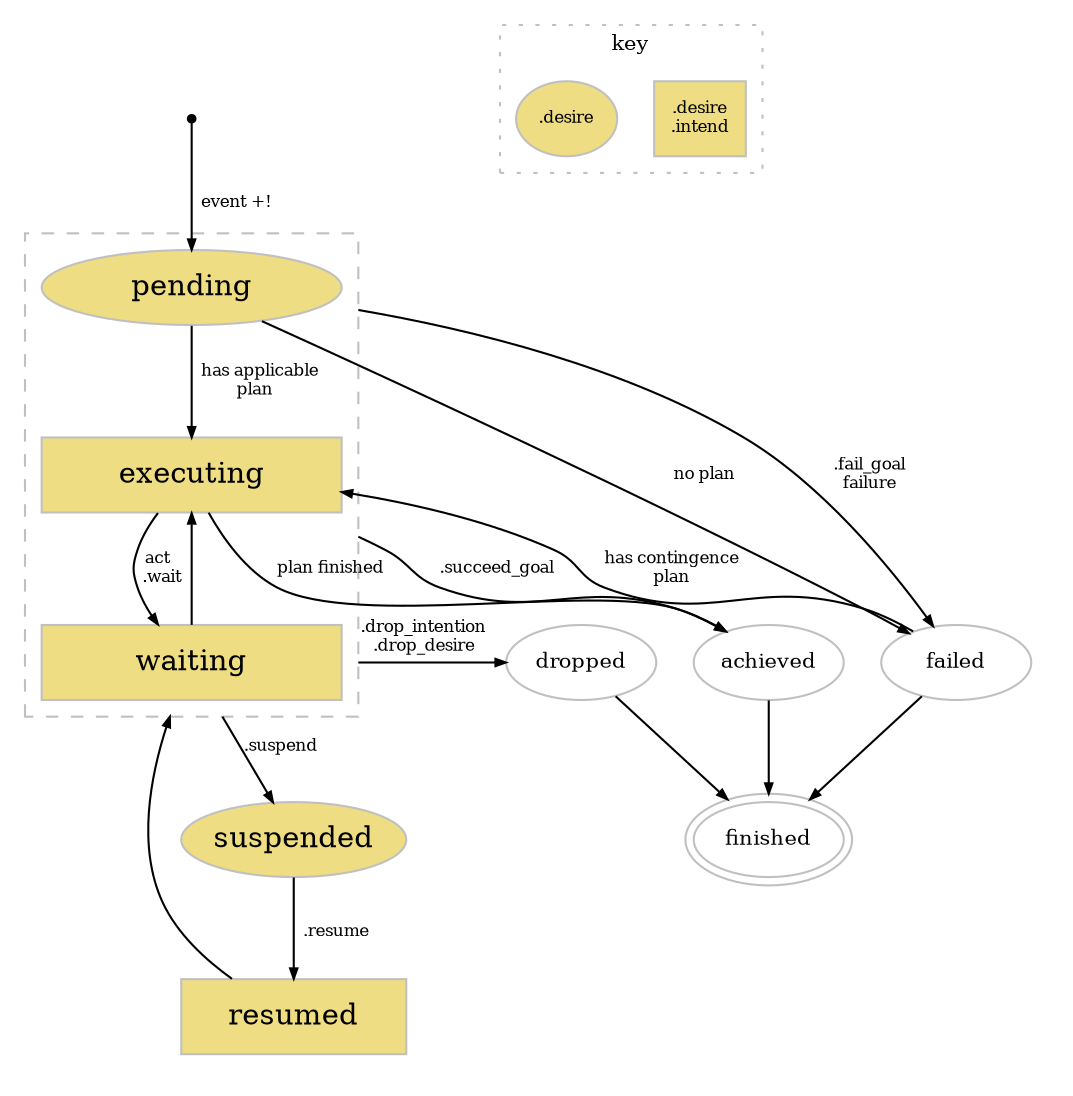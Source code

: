 // dot goal-states.gv -Tpdf -o goal-states.pdf

digraph goal_states {
   node [color=gray];

   compound=true;

   ENTRY[shape=point,color=black,label=""];
   //EXIT[shape=point,color=black,label=""];


   subgraph cluster1 {
      shape = rectangle; style=invis;

      node [shape=oval,style=filled,color=gray, fillcolor="lightgoldenrod", fixedsize=shape,width=1.5];
      S [label="suspended"];
      R [label="resumed",shape=rectangle];

      S->R[label=<  .resume> ,fontsize="8",arrowsize=0.5];

   }

   subgraph cluster2 {
     shape = rectangle; style=dashed; color=grey;
     node [shape=oval,style=filled,color=gray, fillcolor="lightgoldenrod", fixedsize=shape,width=2];
     C [label="pending"];

     node [shape=rectangle,style="filled",fillcolor="lightgoldenrod",fixedsize=shape,width=2];
  	 E [label="executing"];
  	 P [label="waiting"];

     C->E[label=<  has applicable<br/>plan<br/>>,fontsize="8",arrowsize=0.5];

     E->P[label=<act <br/> .wait<br/>>,fontsize="8",arrowsize=0.5];
     P->E[label=<>,fontsize="8",arrowsize=0.5];
   }

   subgraph cluster3 {
     //rankdir=LR;
     shape = rectangle; style=invis;
     node [shape=oval,fillcolor=white,color=gray,style=filled,fixedsize=shape,width=1,fontsize="10"];
     A [label="achieved"];
     F [label="failed"];
     D [label="dropped"];
     T [label="finished",peripheries=2];

     {A,F,D} -> T [arrowsize=0.5];
   }

	 ENTRY->C[label=<  event +!>,fontsize="8",arrowsize=0.5];

   C->F[label=< no plan<br/>>,fontsize="8",arrowsize=0.5];

   E->A[label=<plan finished>,fontsize="8",arrowsize=0.5];
   P->D[label=<.drop_intention<br/>.drop_desire>,fontsize="8",arrowsize=0.5,ltail=cluster2];

   C -> F [label=<.fail_goal<br/>failure>,fontsize="8",arrowsize=0.5,ltail=cluster2];
   E -> A [label=<.succeed_goal>,fontsize="8",arrowsize=0.5,ltail=cluster2];

   F -> E [label=<has contingence<br/>plan>,fontsize="8",arrowsize=0.5];

   P->S[label=<.suspend>,fontsize="8",arrowsize=0.5,ltail=cluster2];
   R->P[label=<> ,fontsize="8",arrowsize=0.5,lhead=cluster2];

   subgraph cluster0 {
      label = "key"; fontsize="10";
      rankdir=LR; shape = rectangle; style=dotted; color=grey;
      //key4 [label=<<i>^meta event</i> >, shape=plaintext,fontsize="10",];
      key2 [label=".desire\n.intend",shape=rectangle,style=filled,fontsize="8", fillcolor=lightgoldenrod,width=0.5];
      key1 [label=".desire",   shape=oval,     style=filled,fontsize="8", fillcolor=lightgoldenrod,width=0.5];
      //key3 [label="finished", shape=oval,     style=filled,fontsize="10", fillcolor=lightgrey,fixedsize=shape,width=1];
   }
}
